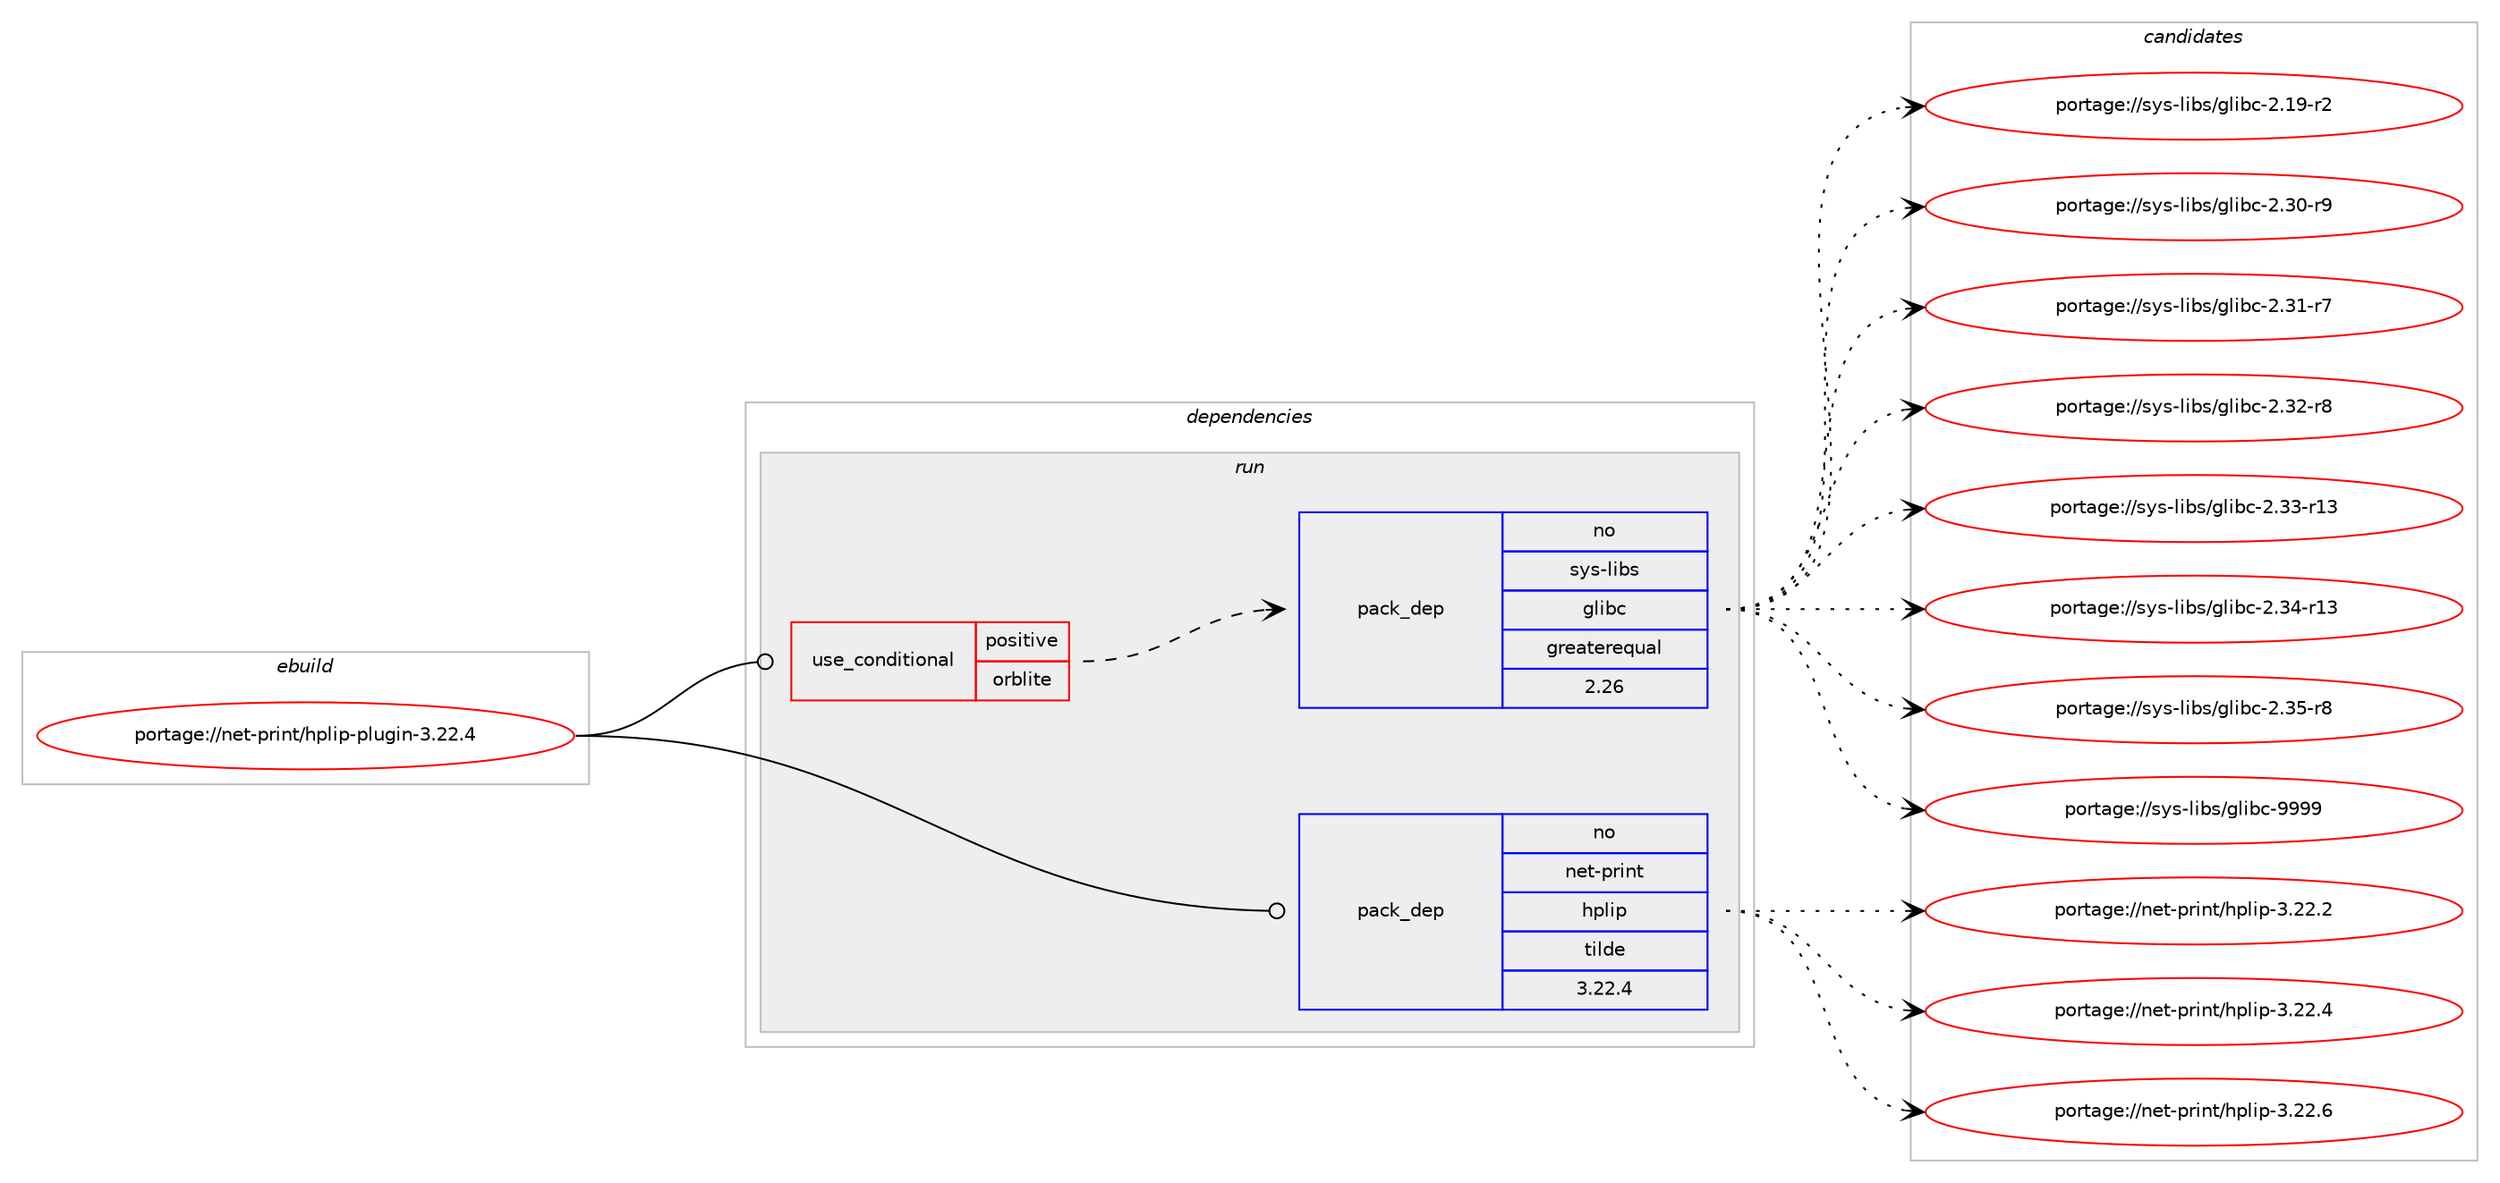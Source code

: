 digraph prolog {

# *************
# Graph options
# *************

newrank=true;
concentrate=true;
compound=true;
graph [rankdir=LR,fontname=Helvetica,fontsize=10,ranksep=1.5];#, ranksep=2.5, nodesep=0.2];
edge  [arrowhead=vee];
node  [fontname=Helvetica,fontsize=10];

# **********
# The ebuild
# **********

subgraph cluster_leftcol {
color=gray;
label=<<i>ebuild</i>>;
id [label="portage://net-print/hplip-plugin-3.22.4", color=red, width=4, href="../net-print/hplip-plugin-3.22.4.svg"];
}

# ****************
# The dependencies
# ****************

subgraph cluster_midcol {
color=gray;
label=<<i>dependencies</i>>;
subgraph cluster_compile {
fillcolor="#eeeeee";
style=filled;
label=<<i>compile</i>>;
}
subgraph cluster_compileandrun {
fillcolor="#eeeeee";
style=filled;
label=<<i>compile and run</i>>;
}
subgraph cluster_run {
fillcolor="#eeeeee";
style=filled;
label=<<i>run</i>>;
subgraph cond183 {
dependency283 [label=<<TABLE BORDER="0" CELLBORDER="1" CELLSPACING="0" CELLPADDING="4"><TR><TD ROWSPAN="3" CELLPADDING="10">use_conditional</TD></TR><TR><TD>positive</TD></TR><TR><TD>orblite</TD></TR></TABLE>>, shape=none, color=red];
# *** BEGIN UNKNOWN DEPENDENCY TYPE (TODO) ***
# dependency283 -> package_dependency(portage://net-print/hplip-plugin-3.22.4,run,no,media-gfx,sane-backends,none,[,,],[],[])
# *** END UNKNOWN DEPENDENCY TYPE (TODO) ***

subgraph pack96 {
dependency284 [label=<<TABLE BORDER="0" CELLBORDER="1" CELLSPACING="0" CELLPADDING="4" WIDTH="220"><TR><TD ROWSPAN="6" CELLPADDING="30">pack_dep</TD></TR><TR><TD WIDTH="110">no</TD></TR><TR><TD>sys-libs</TD></TR><TR><TD>glibc</TD></TR><TR><TD>greaterequal</TD></TR><TR><TD>2.26</TD></TR></TABLE>>, shape=none, color=blue];
}
dependency283:e -> dependency284:w [weight=20,style="dashed",arrowhead="vee"];
# *** BEGIN UNKNOWN DEPENDENCY TYPE (TODO) ***
# dependency283 -> package_dependency(portage://net-print/hplip-plugin-3.22.4,run,no,virtual,libusb,none,[,,],[slot(0)],[])
# *** END UNKNOWN DEPENDENCY TYPE (TODO) ***

}
id:e -> dependency283:w [weight=20,style="solid",arrowhead="odot"];
subgraph pack97 {
dependency285 [label=<<TABLE BORDER="0" CELLBORDER="1" CELLSPACING="0" CELLPADDING="4" WIDTH="220"><TR><TD ROWSPAN="6" CELLPADDING="30">pack_dep</TD></TR><TR><TD WIDTH="110">no</TD></TR><TR><TD>net-print</TD></TR><TR><TD>hplip</TD></TR><TR><TD>tilde</TD></TR><TR><TD>3.22.4</TD></TR></TABLE>>, shape=none, color=blue];
}
id:e -> dependency285:w [weight=20,style="solid",arrowhead="odot"];
# *** BEGIN UNKNOWN DEPENDENCY TYPE (TODO) ***
# id -> package_dependency(portage://net-print/hplip-plugin-3.22.4,run,no,virtual,udev,none,[,,],[],[])
# *** END UNKNOWN DEPENDENCY TYPE (TODO) ***

}
}

# **************
# The candidates
# **************

subgraph cluster_choices {
rank=same;
color=gray;
label=<<i>candidates</i>>;

subgraph choice96 {
color=black;
nodesep=1;
choice115121115451081059811547103108105989945504649574511450 [label="portage://sys-libs/glibc-2.19-r2", color=red, width=4,href="../sys-libs/glibc-2.19-r2.svg"];
choice115121115451081059811547103108105989945504651484511457 [label="portage://sys-libs/glibc-2.30-r9", color=red, width=4,href="../sys-libs/glibc-2.30-r9.svg"];
choice115121115451081059811547103108105989945504651494511455 [label="portage://sys-libs/glibc-2.31-r7", color=red, width=4,href="../sys-libs/glibc-2.31-r7.svg"];
choice115121115451081059811547103108105989945504651504511456 [label="portage://sys-libs/glibc-2.32-r8", color=red, width=4,href="../sys-libs/glibc-2.32-r8.svg"];
choice11512111545108105981154710310810598994550465151451144951 [label="portage://sys-libs/glibc-2.33-r13", color=red, width=4,href="../sys-libs/glibc-2.33-r13.svg"];
choice11512111545108105981154710310810598994550465152451144951 [label="portage://sys-libs/glibc-2.34-r13", color=red, width=4,href="../sys-libs/glibc-2.34-r13.svg"];
choice115121115451081059811547103108105989945504651534511456 [label="portage://sys-libs/glibc-2.35-r8", color=red, width=4,href="../sys-libs/glibc-2.35-r8.svg"];
choice11512111545108105981154710310810598994557575757 [label="portage://sys-libs/glibc-9999", color=red, width=4,href="../sys-libs/glibc-9999.svg"];
dependency284:e -> choice115121115451081059811547103108105989945504649574511450:w [style=dotted,weight="100"];
dependency284:e -> choice115121115451081059811547103108105989945504651484511457:w [style=dotted,weight="100"];
dependency284:e -> choice115121115451081059811547103108105989945504651494511455:w [style=dotted,weight="100"];
dependency284:e -> choice115121115451081059811547103108105989945504651504511456:w [style=dotted,weight="100"];
dependency284:e -> choice11512111545108105981154710310810598994550465151451144951:w [style=dotted,weight="100"];
dependency284:e -> choice11512111545108105981154710310810598994550465152451144951:w [style=dotted,weight="100"];
dependency284:e -> choice115121115451081059811547103108105989945504651534511456:w [style=dotted,weight="100"];
dependency284:e -> choice11512111545108105981154710310810598994557575757:w [style=dotted,weight="100"];
}
subgraph choice97 {
color=black;
nodesep=1;
choice110101116451121141051101164710411210810511245514650504650 [label="portage://net-print/hplip-3.22.2", color=red, width=4,href="../net-print/hplip-3.22.2.svg"];
choice110101116451121141051101164710411210810511245514650504652 [label="portage://net-print/hplip-3.22.4", color=red, width=4,href="../net-print/hplip-3.22.4.svg"];
choice110101116451121141051101164710411210810511245514650504654 [label="portage://net-print/hplip-3.22.6", color=red, width=4,href="../net-print/hplip-3.22.6.svg"];
dependency285:e -> choice110101116451121141051101164710411210810511245514650504650:w [style=dotted,weight="100"];
dependency285:e -> choice110101116451121141051101164710411210810511245514650504652:w [style=dotted,weight="100"];
dependency285:e -> choice110101116451121141051101164710411210810511245514650504654:w [style=dotted,weight="100"];
}
}

}
